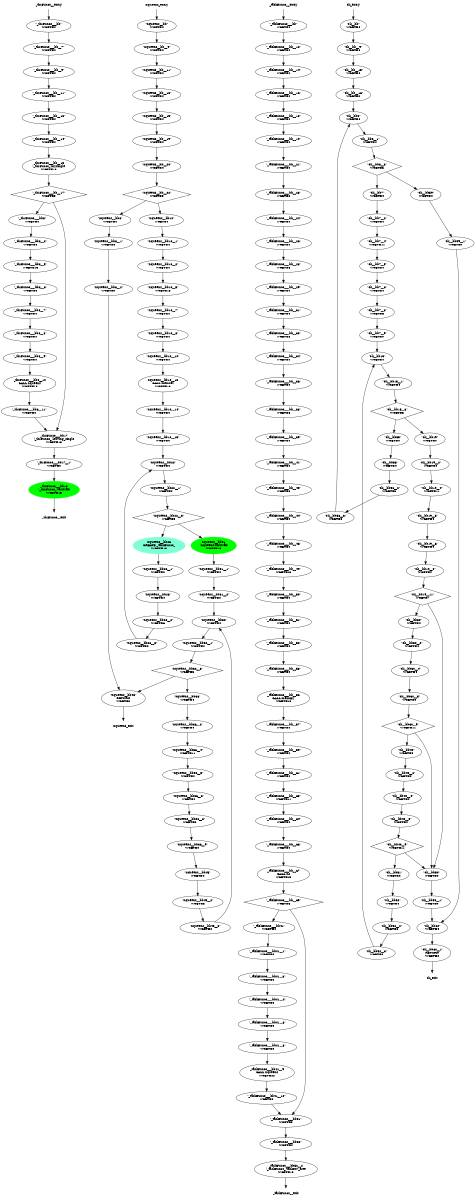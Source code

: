 digraph "CFG" {
fontsize=10;
orientation="portrait";
rankdir="TB";
size="10,8";
_thrFunc0___bb [fontsize=10, label="\"_thrFunc0___bb\"\nWCET=4", width="0.01"];
_thrFunc0___bb__7 [fontsize=10, label="\"_thrFunc0___bb__7\"\nWCET=4", width="0.01"];
_thrFunc0___bb__9 [fontsize=10, label="\"_thrFunc0___bb__9\"\nWCET=4", width="0.01"];
_thrFunc0___bb__11 [fontsize=10, label="\"_thrFunc0___bb__11\"\nWCET=4", width="0.01"];
_thrFunc0___bb__13 [fontsize=10, label="\"_thrFunc0___bb__13\"\nWCET=4", width="0.01"];
_thrFunc0___bb__14 [fontsize=10, label="\"_thrFunc0___bb__14\"\nWCET=4", width="0.01"];
_thrFunc0___bb__15 [fontsize=10, label="_thrFunc0___bb__15\n(_thrFunc0_)mysingle\nWCET=13", width="0.01"];
_thrFunc0___bb__17 [fontsize=10, label="\"_thrFunc0___bb__17\"\nWCET=5", shape=diamond, width="0.01"];
_thrFunc0___bb8 [fontsize=10, label="\"_thrFunc0___bb8\"\nWCET=4", width="0.01"];
_thrFunc0___bb8__2 [fontsize=10, label="\"_thrFunc0___bb8__2\"\nWCET=4", width="0.01"];
_thrFunc0___bb8__5 [fontsize=10, label="\"_thrFunc0___bb8__5\"\nWCET=13", width="0.01"];
_thrFunc0___bb8__6 [fontsize=10, label="\"_thrFunc0___bb8__6\"\nWCET=4", width="0.01"];
_thrFunc0___bb8__7 [fontsize=10, label="\"_thrFunc0___bb8__7\"\nWCET=4", width="0.01"];
_thrFunc0___bb8__8 [fontsize=10, label="\"_thrFunc0___bb8__8\"\nWCET=4", width="0.01"];
_thrFunc0___bb8__9 [fontsize=10, label="\"_thrFunc0___bb8__9\"\nWCET=4", width="0.01"];
_thrFunc0___bb8__10 [fontsize=10, label="_thrFunc0___bb8__10\nCALL nqueens\nWCET=13", width="0.01"];
_thrFunc0___bb8__11 [fontsize=10, label="\"_thrFunc0___bb8__11\"\nWCET=0", width="0.01"];
_thrFunc0___bb17 [fontsize=10, label="_thrFunc0___bb17\n(_thrFunc0_)leaving_single\nWCET=13", width="0.01"];
_thrFunc0___bb17__1 [fontsize=10, label="\"_thrFunc0___bb17__1\"\nWCET=0", width="0.01"];
_thrFunc0___bb18 [color=green, fontsize=10, label="_thrFunc0___bb18\n(_thrFunc0_)taskwait\nWCET=13", style=filled, width="0.01"];
_thrFunc0__entry [color="white", fontsize=10, height="0.01", label="_thrFunc0__entry", width="0.01"];
_thrFunc0__exit [color="white", fontsize=10, label="_thrFunc0__exit", width="0.01"];
nqueens__bb [fontsize=10, label="\"nqueens__bb\"\nWCET=4", width="0.01"];
nqueens__bb__9 [fontsize=10, label="\"nqueens__bb__9\"\nWCET=4", width="0.01"];
nqueens__bb__11 [fontsize=10, label="\"nqueens__bb__11\"\nWCET=4", width="0.01"];
nqueens__bb__13 [fontsize=10, label="\"nqueens__bb__13\"\nWCET=4", width="0.01"];
nqueens__bb__15 [fontsize=10, label="\"nqueens__bb__15\"\nWCET=4", width="0.01"];
nqueens__bb__19 [fontsize=10, label="\"nqueens__bb__19\"\nWCET=4", width="0.01"];
nqueens__bb__20 [fontsize=10, label="\"nqueens__bb__20\"\nWCET=4", width="0.01"];
nqueens__bb__22 [fontsize=10, label="\"nqueens__bb__22\"\nWCET=5", shape=diamond, width="0.01"];
nqueens__bb8 [fontsize=10, label="\"nqueens__bb8\"\nWCET=4", width="0.01"];
nqueens__bb8__1 [fontsize=10, label="\"nqueens__bb8__1\"\nWCET=4", width="0.01"];
nqueens__bb8__2 [fontsize=10, label="\"nqueens__bb8__2\"\nWCET=0", width="0.01"];
nqueens__bb10 [fontsize=10, label="\"nqueens__bb10\"\nWCET=4", width="0.01"];
nqueens__bb10__1 [fontsize=10, label="\"nqueens__bb10__1\"\nWCET=4", width="0.01"];
nqueens__bb10__2 [fontsize=10, label="\"nqueens__bb10__2\"\nWCET=4", width="0.01"];
nqueens__bb10__5 [fontsize=10, label="\"nqueens__bb10__5\"\nWCET=13", width="0.01"];
nqueens__bb10__7 [fontsize=10, label="\"nqueens__bb10__7\"\nWCET=4", width="0.01"];
nqueens__bb10__8 [fontsize=10, label="\"nqueens__bb10__8\"\nWCET=4", width="0.01"];
nqueens__bb10__10 [fontsize=10, label="\"nqueens__bb10__10\"\nWCET=4", width="0.01"];
nqueens__bb10__13 [fontsize=10, label="nqueens__bb10__13\nCALL memset\nWCET=18", width="0.01"];
nqueens__bb10__14 [fontsize=10, label="\"nqueens__bb10__14\"\nWCET=4", width="0.01"];
nqueens__bb10__15 [fontsize=10, label="\"nqueens__bb10__15\"\nWCET=0", width="0.01"];
nqueens__bb22 [fontsize=10, label="\"nqueens__bb22\"\nWCET=4", width="0.01"];
nqueens__bb22__1 [fontsize=10, label="\"nqueens__bb22__1\"\nWCET=4", width="0.01"];
nqueens__bb22__3 [fontsize=10, label="\"nqueens__bb22__3\"\nWCET=5", shape=diamond, width="0.01"];
nqueens__bb26 [color=aquamarine, fontsize=10, label="nqueens__bb26\nCREATE _taskFunc0_\nWCET=13", style=filled, width="0.01"];
nqueens__bb26__1 [fontsize=10, label="\"nqueens__bb26__1\"\nWCET=0", width="0.01"];
nqueens__bb28 [fontsize=10, label="\"nqueens__bb28\"\nWCET=4", width="0.01"];
nqueens__bb28__2 [fontsize=10, label="\"nqueens__bb28__2\"\nWCET=6", width="0.01"];
nqueens__bb28__3 [fontsize=10, label="\"nqueens__bb28__3\"\nWCET=0", width="0.01"];
nqueens__bb31 [color=green, fontsize=10, label="nqueens__bb31\n(nqueens)taskwait\nWCET=13", style=filled, width="0.01"];
nqueens__bb31__1 [fontsize=10, label="\"nqueens__bb31__1\"\nWCET=4", width="0.01"];
nqueens__bb31__2 [fontsize=10, label="\"nqueens__bb31__2\"\nWCET=0", width="0.01"];
nqueens__bb32 [fontsize=10, label="\"nqueens__bb32\"\nWCET=4", width="0.01"];
nqueens__bb32__1 [fontsize=10, label="\"nqueens__bb32__1\"\nWCET=4", width="0.01"];
nqueens__bb32__3 [fontsize=10, label="\"nqueens__bb32__3\"\nWCET=5", shape=diamond, width="0.01"];
nqueens__bb36 [fontsize=10, label="\"nqueens__bb36\"\nWCET=4", width="0.01"];
nqueens__bb36__2 [fontsize=10, label="\"nqueens__bb36__2\"\nWCET=4", width="0.01"];
nqueens__bb36__4 [fontsize=10, label="\"nqueens__bb36__4\"\nWCET=11", width="0.01"];
nqueens__bb36__5 [fontsize=10, label="\"nqueens__bb36__5\"\nWCET=4", width="0.01"];
nqueens__bb36__6 [fontsize=10, label="\"nqueens__bb36__6\"\nWCET=4", width="0.01"];
nqueens__bb36__8 [fontsize=10, label="\"nqueens__bb36__8\"\nWCET=6", width="0.01"];
nqueens__bb36__9 [fontsize=10, label="\"nqueens__bb36__9\"\nWCET=0", width="0.01"];
nqueens__bb45 [fontsize=10, label="\"nqueens__bb45\"\nWCET=4", width="0.01"];
nqueens__bb45__2 [fontsize=10, label="\"nqueens__bb45__2\"\nWCET=6", width="0.01"];
nqueens__bb45__3 [fontsize=10, label="\"nqueens__bb45__3\"\nWCET=0", width="0.01"];
nqueens__bb48 [fontsize=10, label="\"nqueens__bb48\"\nRETURN\nWCET=0", width="0.01"];
nqueens_entry [color="white", fontsize=10, height="0.01", label="nqueens_entry", width="0.01"];
nqueens_exit [color="white", fontsize=10, label="nqueens_exit", width="0.01"];
_taskFunc0___bb [fontsize=10, label="\"_taskFunc0___bb\"\nWCET=4", width="0.01"];
_taskFunc0___bb__12 [fontsize=10, label="\"_taskFunc0___bb__12\"\nWCET=4", width="0.01"];
_taskFunc0___bb__14 [fontsize=10, label="\"_taskFunc0___bb__14\"\nWCET=4", width="0.01"];
_taskFunc0___bb__16 [fontsize=10, label="\"_taskFunc0___bb__16\"\nWCET=4", width="0.01"];
_taskFunc0___bb__18 [fontsize=10, label="\"_taskFunc0___bb__18\"\nWCET=4", width="0.01"];
_taskFunc0___bb__19 [fontsize=10, label="\"_taskFunc0___bb__19\"\nWCET=4", width="0.01"];
_taskFunc0___bb__21 [fontsize=10, label="\"_taskFunc0___bb__21\"\nWCET=4", width="0.01"];
_taskFunc0___bb__23 [fontsize=10, label="\"_taskFunc0___bb__23\"\nWCET=6", width="0.01"];
_taskFunc0___bb__24 [fontsize=10, label="\"_taskFunc0___bb__24\"\nWCET=4", width="0.01"];
_taskFunc0___bb__26 [fontsize=10, label="\"_taskFunc0___bb__26\"\nWCET=4", width="0.01"];
_taskFunc0___bb__28 [fontsize=10, label="\"_taskFunc0___bb__28\"\nWCET=6", width="0.01"];
_taskFunc0___bb__29 [fontsize=10, label="\"_taskFunc0___bb__29\"\nWCET=4", width="0.01"];
_taskFunc0___bb__31 [fontsize=10, label="\"_taskFunc0___bb__31\"\nWCET=4", width="0.01"];
_taskFunc0___bb__33 [fontsize=10, label="\"_taskFunc0___bb__33\"\nWCET=6", width="0.01"];
_taskFunc0___bb__34 [fontsize=10, label="\"_taskFunc0___bb__34\"\nWCET=4", width="0.01"];
_taskFunc0___bb__36 [fontsize=10, label="\"_taskFunc0___bb__36\"\nWCET=4", width="0.01"];
_taskFunc0___bb__38 [fontsize=10, label="\"_taskFunc0___bb__38\"\nWCET=6", width="0.01"];
_taskFunc0___bb__39 [fontsize=10, label="\"_taskFunc0___bb__39\"\nWCET=4", width="0.01"];
_taskFunc0___bb__41 [fontsize=10, label="\"_taskFunc0___bb__41\"\nWCET=4", width="0.01"];
_taskFunc0___bb__43 [fontsize=10, label="\"_taskFunc0___bb__43\"\nWCET=6", width="0.01"];
_taskFunc0___bb__44 [fontsize=10, label="\"_taskFunc0___bb__44\"\nWCET=4", width="0.01"];
_taskFunc0___bb__46 [fontsize=10, label="\"_taskFunc0___bb__46\"\nWCET=4", width="0.01"];
_taskFunc0___bb__49 [fontsize=10, label="\"_taskFunc0___bb__49\"\nWCET=13", width="0.01"];
_taskFunc0___bb__50 [fontsize=10, label="\"_taskFunc0___bb__50\"\nWCET=4", width="0.01"];
_taskFunc0___bb__51 [fontsize=10, label="\"_taskFunc0___bb__51\"\nWCET=4", width="0.01"];
_taskFunc0___bb__52 [fontsize=10, label="\"_taskFunc0___bb__52\"\nWCET=4", width="0.01"];
_taskFunc0___bb__53 [fontsize=10, label="\"_taskFunc0___bb__53\"\nWCET=4", width="0.01"];
_taskFunc0___bb__56 [fontsize=10, label="_taskFunc0___bb__56\nCALL memcpy\nWCET=18", width="0.01"];
_taskFunc0___bb__57 [fontsize=10, label="\"_taskFunc0___bb__57\"\nWCET=4", width="0.01"];
_taskFunc0___bb__59 [fontsize=10, label="\"_taskFunc0___bb__59\"\nWCET=4", width="0.01"];
_taskFunc0___bb__61 [fontsize=10, label="\"_taskFunc0___bb__61\"\nWCET=4", width="0.01"];
_taskFunc0___bb__63 [fontsize=10, label="\"_taskFunc0___bb__63\"\nWCET=11", width="0.01"];
_taskFunc0___bb__64 [fontsize=10, label="\"_taskFunc0___bb__64\"\nWCET=4", width="0.01"];
_taskFunc0___bb__66 [fontsize=10, label="\"_taskFunc0___bb__66\"\nWCET=4", width="0.01"];
_taskFunc0___bb__67 [fontsize=10, label="_taskFunc0___bb__67\nCALL ok\nWCET=15", width="0.01"];
_taskFunc0___bb__69 [fontsize=10, label="\"_taskFunc0___bb__69\"\nWCET=5", shape=diamond, width="0.01"];
_taskFunc0___bb41 [fontsize=10, label="\"_taskFunc0___bb41\"\nWCET=4", width="0.01"];
_taskFunc0___bb41__1 [fontsize=10, label="\"_taskFunc0___bb41__1\"\nWCET=4", width="0.01"];
_taskFunc0___bb41__3 [fontsize=10, label="\"_taskFunc0___bb41__3\"\nWCET=4", width="0.01"];
_taskFunc0___bb41__4 [fontsize=10, label="\"_taskFunc0___bb41__4\"\nWCET=4", width="0.01"];
_taskFunc0___bb41__6 [fontsize=10, label="\"_taskFunc0___bb41__6\"\nWCET=4", width="0.01"];
_taskFunc0___bb41__8 [fontsize=10, label="\"_taskFunc0___bb41__8\"\nWCET=4", width="0.01"];
_taskFunc0___bb41__9 [fontsize=10, label="_taskFunc0___bb41__9\nCALL nqueens\nWCET=22", width="0.01"];
_taskFunc0___bb41__10 [fontsize=10, label="\"_taskFunc0___bb41__10\"\nWCET=0", width="0.01"];
_taskFunc0___bb51 [fontsize=10, label="\"_taskFunc0___bb51\"\nWCET=0", width="0.01"];
_taskFunc0___bb52 [fontsize=10, label="\"_taskFunc0___bb52\"\nWCET=4", width="0.01"];
_taskFunc0___bb52__2 [fontsize=10, label="_taskFunc0___bb52__2\n(_taskFunc0_)taskenv_free\nWCET=13", width="0.01"];
_taskFunc0__entry [color="white", fontsize=10, height="0.01", label="_taskFunc0__entry", width="0.01"];
_taskFunc0__exit [color="white", fontsize=10, label="_taskFunc0__exit", width="0.01"];
ok__bb [fontsize=10, label="\"ok__bb\"\nWCET=4", width="0.01"];
ok__bb__9 [fontsize=10, label="\"ok__bb__9\"\nWCET=4", width="0.01"];
ok__bb__15 [fontsize=10, label="\"ok__bb__15\"\nWCET=4", width="0.01"];
ok__bb__16 [fontsize=10, label="\"ok__bb__16\"\nWCET=0", width="0.01"];
ok__bb3 [fontsize=10, label="\"ok__bb3\"\nWCET=4", width="0.01"];
ok__bb3__1 [fontsize=10, label="\"ok__bb3__1\"\nWCET=4", width="0.01"];
ok__bb3__3 [fontsize=10, label="\"ok__bb3__3\"\nWCET=5", shape=diamond, width="0.01"];
ok__bb7 [fontsize=10, label="\"ok__bb7\"\nWCET=4", width="0.01"];
ok__bb7__2 [fontsize=10, label="\"ok__bb7__2\"\nWCET=4", width="0.01"];
ok__bb7__4 [fontsize=10, label="\"ok__bb7__4\"\nWCET=11", width="0.01"];
ok__bb7__5 [fontsize=10, label="\"ok__bb7__5\"\nWCET=4", width="0.01"];
ok__bb7__6 [fontsize=10, label="\"ok__bb7__6\"\nWCET=4", width="0.01"];
ok__bb7__8 [fontsize=10, label="\"ok__bb7__8\"\nWCET=6", width="0.01"];
ok__bb7__9 [fontsize=10, label="\"ok__bb7__9\"\nWCET=0", width="0.01"];
ok__bb15 [fontsize=10, label="\"ok__bb15\"\nWCET=4", width="0.01"];
ok__bb15__1 [fontsize=10, label="\"ok__bb15__1\"\nWCET=4", width="0.01"];
ok__bb15__3 [fontsize=10, label="\"ok__bb15__3\"\nWCET=5", shape=diamond, width="0.01"];
ok__bb19 [fontsize=10, label="\"ok__bb19\"\nWCET=4", width="0.01"];
ok__bb19__2 [fontsize=10, label="\"ok__bb19__2\"\nWCET=4", width="0.01"];
ok__bb19__4 [fontsize=10, label="\"ok__bb19__4\"\nWCET=11", width="0.01"];
ok__bb19__5 [fontsize=10, label="\"ok__bb19__5\"\nWCET=4", width="0.01"];
ok__bb19__6 [fontsize=10, label="\"ok__bb19__6\"\nWCET=4", width="0.01"];
ok__bb19__8 [fontsize=10, label="\"ok__bb19__8\"\nWCET=4", width="0.01"];
ok__bb19__11 [fontsize=10, label="\"ok__bb19__11\"\nWCET=7", shape=diamond, width="0.01"];
ok__bb30 [fontsize=10, label="\"ok__bb30\"\nWCET=4", width="0.01"];
ok__bb30__2 [fontsize=10, label="\"ok__bb30__2\"\nWCET=4", width="0.01"];
ok__bb30__4 [fontsize=10, label="\"ok__bb30__4\"\nWCET=4", width="0.01"];
ok__bb30__5 [fontsize=10, label="\"ok__bb30__5\"\nWCET=4", width="0.01"];
ok__bb30__9 [fontsize=10, label="\"ok__bb30__9\"\nWCET=11", shape=diamond, width="0.01"];
ok__bb40 [fontsize=10, label="\"ok__bb40\"\nWCET=4", width="0.01"];
ok__bb40__2 [fontsize=10, label="\"ok__bb40__2\"\nWCET=4", width="0.01"];
ok__bb40__4 [fontsize=10, label="\"ok__bb40__4\"\nWCET=4", width="0.01"];
ok__bb40__5 [fontsize=10, label="\"ok__bb40__5\"\nWCET=4", width="0.01"];
ok__bb40__9 [fontsize=10, label="\"ok__bb40__9\"\nWCET=11", shape=diamond, width="0.01"];
ok__bb50 [fontsize=10, label="\"ok__bb50\"\nWCET=4", width="0.01"];
ok__bb50__1 [fontsize=10, label="\"ok__bb50__1\"\nWCET=0", width="0.01"];
ok__bb51 [fontsize=10, label="\"ok__bb51\"\nWCET=0", width="0.01"];
ok__bb52 [fontsize=10, label="\"ok__bb52\"\nWCET=4", width="0.01"];
ok__bb52__2 [fontsize=10, label="\"ok__bb52__2\"\nWCET=6", width="0.01"];
ok__bb52__3 [fontsize=10, label="\"ok__bb52__3\"\nWCET=0", width="0.01"];
ok__bb55 [fontsize=10, label="\"ok__bb55\"\nWCET=0", width="0.01"];
ok__bb56 [fontsize=10, label="\"ok__bb56\"\nWCET=4", width="0.01"];
ok__bb56__2 [fontsize=10, label="\"ok__bb56__2\"\nWCET=6", width="0.01"];
ok__bb56__3 [fontsize=10, label="\"ok__bb56__3\"\nWCET=0", width="0.01"];
ok__bb59 [fontsize=10, label="\"ok__bb59\"\nWCET=4", width="0.01"];
ok__bb59__1 [fontsize=10, label="\"ok__bb59__1\"\nWCET=0", width="0.01"];
ok__bb60 [fontsize=10, label="\"ok__bb60\"\nWCET=4", width="0.01"];
ok__bb60__1 [fontsize=10, label="\"ok__bb60__1\"\nRETURN\nWCET=0", width="0.01"];
ok_entry [color="white", fontsize=10, height="0.01", label="ok_entry", width="0.01"];
ok_exit [color="white", fontsize=10, label="ok_exit", width="0.01"];
_thrFunc0___bb -> _thrFunc0___bb__7  [key=0];
_thrFunc0___bb__7 -> _thrFunc0___bb__9  [key=0];
_thrFunc0___bb__9 -> _thrFunc0___bb__11  [key=0];
_thrFunc0___bb__11 -> _thrFunc0___bb__13  [key=0];
_thrFunc0___bb__13 -> _thrFunc0___bb__14  [key=0];
_thrFunc0___bb__14 -> _thrFunc0___bb__15  [key=0];
_thrFunc0___bb__15 -> _thrFunc0___bb__17  [key=0];
_thrFunc0___bb__17 -> _thrFunc0___bb8  [key=0];
_thrFunc0___bb__17 -> _thrFunc0___bb17  [key=0];
_thrFunc0___bb8 -> _thrFunc0___bb8__2  [key=0];
_thrFunc0___bb8__2 -> _thrFunc0___bb8__5  [key=0];
_thrFunc0___bb8__5 -> _thrFunc0___bb8__6  [key=0];
_thrFunc0___bb8__6 -> _thrFunc0___bb8__7  [key=0];
_thrFunc0___bb8__7 -> _thrFunc0___bb8__8  [key=0];
_thrFunc0___bb8__8 -> _thrFunc0___bb8__9  [key=0];
_thrFunc0___bb8__9 -> _thrFunc0___bb8__10  [key=0];
_thrFunc0___bb8__10 -> _thrFunc0___bb8__11  [key=0];
_thrFunc0___bb8__11 -> _thrFunc0___bb17  [key=0];
_thrFunc0___bb17 -> _thrFunc0___bb17__1  [key=0];
_thrFunc0___bb17__1 -> _thrFunc0___bb18  [key=0];
_thrFunc0___bb18 -> _thrFunc0__exit  [key=0];
_thrFunc0__entry -> _thrFunc0___bb  [key=0];
nqueens__bb -> nqueens__bb__9  [key=0];
nqueens__bb__9 -> nqueens__bb__11  [key=0];
nqueens__bb__11 -> nqueens__bb__13  [key=0];
nqueens__bb__13 -> nqueens__bb__15  [key=0];
nqueens__bb__15 -> nqueens__bb__19  [key=0];
nqueens__bb__19 -> nqueens__bb__20  [key=0];
nqueens__bb__20 -> nqueens__bb__22  [key=0];
nqueens__bb__22 -> nqueens__bb8  [key=0];
nqueens__bb__22 -> nqueens__bb10  [key=0];
nqueens__bb8 -> nqueens__bb8__1  [key=0];
nqueens__bb8__1 -> nqueens__bb8__2  [key=0];
nqueens__bb8__2 -> nqueens__bb48  [key=0];
nqueens__bb10 -> nqueens__bb10__1  [key=0];
nqueens__bb10__1 -> nqueens__bb10__2  [key=0];
nqueens__bb10__2 -> nqueens__bb10__5  [key=0];
nqueens__bb10__5 -> nqueens__bb10__7  [key=0];
nqueens__bb10__7 -> nqueens__bb10__8  [key=0];
nqueens__bb10__8 -> nqueens__bb10__10  [key=0];
nqueens__bb10__10 -> nqueens__bb10__13  [key=0];
nqueens__bb10__13 -> nqueens__bb10__14  [key=0];
nqueens__bb10__14 -> nqueens__bb10__15  [key=0];
nqueens__bb10__15 -> nqueens__bb22  [key=0];
nqueens__bb22 -> nqueens__bb22__1  [key=0];
nqueens__bb22__1 -> nqueens__bb22__3  [key=0];
nqueens__bb22__3 -> nqueens__bb26  [key=0];
nqueens__bb22__3 -> nqueens__bb31  [key=0];
nqueens__bb26 -> nqueens__bb26__1  [key=0];
nqueens__bb26__1 -> nqueens__bb28  [key=0];
nqueens__bb28 -> nqueens__bb28__2  [key=0];
nqueens__bb28__2 -> nqueens__bb28__3  [key=0];
nqueens__bb28__3 -> nqueens__bb22  [key=0];
nqueens__bb31 -> nqueens__bb31__1  [key=0];
nqueens__bb31__1 -> nqueens__bb31__2  [key=0];
nqueens__bb31__2 -> nqueens__bb32  [key=0];
nqueens__bb32 -> nqueens__bb32__1  [key=0];
nqueens__bb32__1 -> nqueens__bb32__3  [key=0];
nqueens__bb32__3 -> nqueens__bb36  [key=0];
nqueens__bb32__3 -> nqueens__bb48  [key=0];
nqueens__bb36 -> nqueens__bb36__2  [key=0];
nqueens__bb36__2 -> nqueens__bb36__4  [key=0];
nqueens__bb36__4 -> nqueens__bb36__5  [key=0];
nqueens__bb36__5 -> nqueens__bb36__6  [key=0];
nqueens__bb36__6 -> nqueens__bb36__8  [key=0];
nqueens__bb36__8 -> nqueens__bb36__9  [key=0];
nqueens__bb36__9 -> nqueens__bb45  [key=0];
nqueens__bb45 -> nqueens__bb45__2  [key=0];
nqueens__bb45__2 -> nqueens__bb45__3  [key=0];
nqueens__bb45__3 -> nqueens__bb32  [key=0];
nqueens__bb48 -> nqueens_exit  [key=0];
nqueens_entry -> nqueens__bb  [key=0];
_taskFunc0___bb -> _taskFunc0___bb__12  [key=0];
_taskFunc0___bb__12 -> _taskFunc0___bb__14  [key=0];
_taskFunc0___bb__14 -> _taskFunc0___bb__16  [key=0];
_taskFunc0___bb__16 -> _taskFunc0___bb__18  [key=0];
_taskFunc0___bb__18 -> _taskFunc0___bb__19  [key=0];
_taskFunc0___bb__19 -> _taskFunc0___bb__21  [key=0];
_taskFunc0___bb__21 -> _taskFunc0___bb__23  [key=0];
_taskFunc0___bb__23 -> _taskFunc0___bb__24  [key=0];
_taskFunc0___bb__24 -> _taskFunc0___bb__26  [key=0];
_taskFunc0___bb__26 -> _taskFunc0___bb__28  [key=0];
_taskFunc0___bb__28 -> _taskFunc0___bb__29  [key=0];
_taskFunc0___bb__29 -> _taskFunc0___bb__31  [key=0];
_taskFunc0___bb__31 -> _taskFunc0___bb__33  [key=0];
_taskFunc0___bb__33 -> _taskFunc0___bb__34  [key=0];
_taskFunc0___bb__34 -> _taskFunc0___bb__36  [key=0];
_taskFunc0___bb__36 -> _taskFunc0___bb__38  [key=0];
_taskFunc0___bb__38 -> _taskFunc0___bb__39  [key=0];
_taskFunc0___bb__39 -> _taskFunc0___bb__41  [key=0];
_taskFunc0___bb__41 -> _taskFunc0___bb__43  [key=0];
_taskFunc0___bb__43 -> _taskFunc0___bb__44  [key=0];
_taskFunc0___bb__44 -> _taskFunc0___bb__46  [key=0];
_taskFunc0___bb__46 -> _taskFunc0___bb__49  [key=0];
_taskFunc0___bb__49 -> _taskFunc0___bb__50  [key=0];
_taskFunc0___bb__50 -> _taskFunc0___bb__51  [key=0];
_taskFunc0___bb__51 -> _taskFunc0___bb__52  [key=0];
_taskFunc0___bb__52 -> _taskFunc0___bb__53  [key=0];
_taskFunc0___bb__53 -> _taskFunc0___bb__56  [key=0];
_taskFunc0___bb__56 -> _taskFunc0___bb__57  [key=0];
_taskFunc0___bb__57 -> _taskFunc0___bb__59  [key=0];
_taskFunc0___bb__59 -> _taskFunc0___bb__61  [key=0];
_taskFunc0___bb__61 -> _taskFunc0___bb__63  [key=0];
_taskFunc0___bb__63 -> _taskFunc0___bb__64  [key=0];
_taskFunc0___bb__64 -> _taskFunc0___bb__66  [key=0];
_taskFunc0___bb__66 -> _taskFunc0___bb__67  [key=0];
_taskFunc0___bb__67 -> _taskFunc0___bb__69  [key=0];
_taskFunc0___bb__69 -> _taskFunc0___bb41  [key=0];
_taskFunc0___bb__69 -> _taskFunc0___bb51  [key=0];
_taskFunc0___bb41 -> _taskFunc0___bb41__1  [key=0];
_taskFunc0___bb41__1 -> _taskFunc0___bb41__3  [key=0];
_taskFunc0___bb41__3 -> _taskFunc0___bb41__4  [key=0];
_taskFunc0___bb41__4 -> _taskFunc0___bb41__6  [key=0];
_taskFunc0___bb41__6 -> _taskFunc0___bb41__8  [key=0];
_taskFunc0___bb41__8 -> _taskFunc0___bb41__9  [key=0];
_taskFunc0___bb41__9 -> _taskFunc0___bb41__10  [key=0];
_taskFunc0___bb41__10 -> _taskFunc0___bb51  [key=0];
_taskFunc0___bb51 -> _taskFunc0___bb52  [key=0];
_taskFunc0___bb52 -> _taskFunc0___bb52__2  [key=0];
_taskFunc0___bb52__2 -> _taskFunc0__exit  [key=0];
_taskFunc0__entry -> _taskFunc0___bb  [key=0];
ok__bb -> ok__bb__9  [key=0];
ok__bb__9 -> ok__bb__15  [key=0];
ok__bb__15 -> ok__bb__16  [key=0];
ok__bb__16 -> ok__bb3  [key=0];
ok__bb3 -> ok__bb3__1  [key=0];
ok__bb3__1 -> ok__bb3__3  [key=0];
ok__bb3__3 -> ok__bb7  [key=0];
ok__bb3__3 -> ok__bb59  [key=0];
ok__bb7 -> ok__bb7__2  [key=0];
ok__bb7__2 -> ok__bb7__4  [key=0];
ok__bb7__4 -> ok__bb7__5  [key=0];
ok__bb7__5 -> ok__bb7__6  [key=0];
ok__bb7__6 -> ok__bb7__8  [key=0];
ok__bb7__8 -> ok__bb7__9  [key=0];
ok__bb7__9 -> ok__bb15  [key=0];
ok__bb15 -> ok__bb15__1  [key=0];
ok__bb15__1 -> ok__bb15__3  [key=0];
ok__bb15__3 -> ok__bb19  [key=0];
ok__bb15__3 -> ok__bb55  [key=0];
ok__bb19 -> ok__bb19__2  [key=0];
ok__bb19__2 -> ok__bb19__4  [key=0];
ok__bb19__4 -> ok__bb19__5  [key=0];
ok__bb19__5 -> ok__bb19__6  [key=0];
ok__bb19__6 -> ok__bb19__8  [key=0];
ok__bb19__8 -> ok__bb19__11  [key=0];
ok__bb19__11 -> ok__bb50  [key=0];
ok__bb19__11 -> ok__bb30  [key=0];
ok__bb30 -> ok__bb30__2  [key=0];
ok__bb30__2 -> ok__bb30__4  [key=0];
ok__bb30__4 -> ok__bb30__5  [key=0];
ok__bb30__5 -> ok__bb30__9  [key=0];
ok__bb30__9 -> ok__bb50  [key=0];
ok__bb30__9 -> ok__bb40  [key=0];
ok__bb40 -> ok__bb40__2  [key=0];
ok__bb40__2 -> ok__bb40__4  [key=0];
ok__bb40__4 -> ok__bb40__5  [key=0];
ok__bb40__5 -> ok__bb40__9  [key=0];
ok__bb40__9 -> ok__bb50  [key=0];
ok__bb40__9 -> ok__bb51  [key=0];
ok__bb50 -> ok__bb50__1  [key=0];
ok__bb50__1 -> ok__bb60  [key=0];
ok__bb51 -> ok__bb52  [key=0];
ok__bb52 -> ok__bb52__2  [key=0];
ok__bb52__2 -> ok__bb52__3  [key=0];
ok__bb52__3 -> ok__bb15  [key=0];
ok__bb55 -> ok__bb56  [key=0];
ok__bb56 -> ok__bb56__2  [key=0];
ok__bb56__2 -> ok__bb56__3  [key=0];
ok__bb56__3 -> ok__bb3  [key=0];
ok__bb59 -> ok__bb59__1  [key=0];
ok__bb59__1 -> ok__bb60  [key=0];
ok__bb60 -> ok__bb60__1  [key=0];
ok__bb60__1 -> ok_exit  [key=0];
ok_entry -> ok__bb  [key=0];
}
